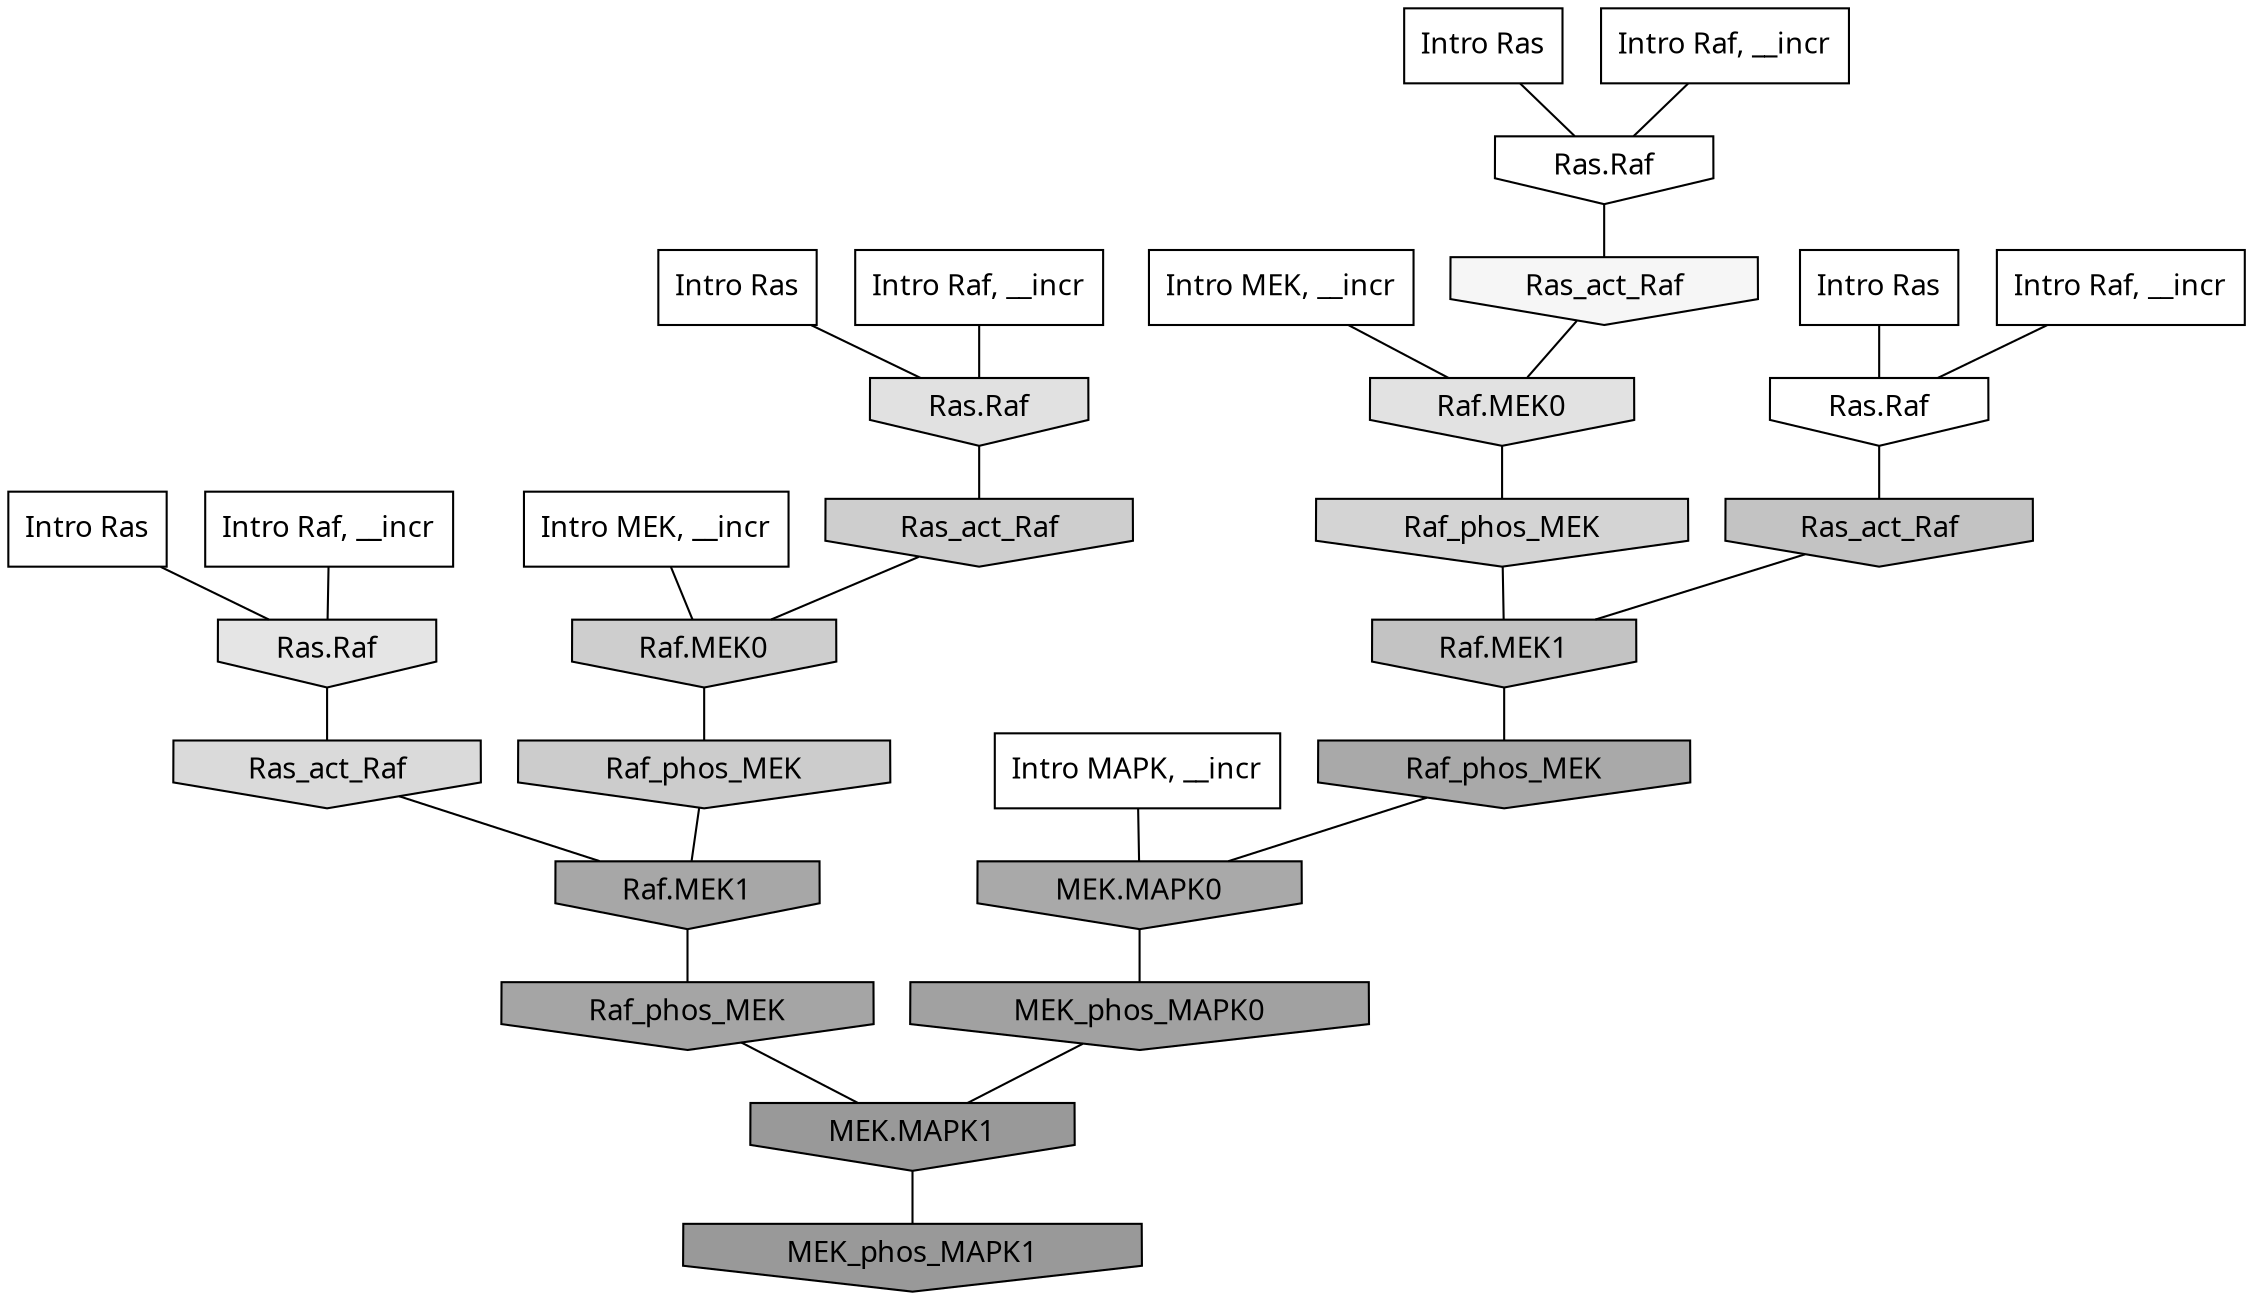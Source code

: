 digraph G{
  rankdir="TB";
  ranksep=0.30;
  node [fontname="CMU Serif"];
  edge [fontname="CMU Serif"];
  
  31 [label="Intro Ras", shape=rectangle, style=filled, fillcolor="0.000 0.000 1.000"]
  
  64 [label="Intro Ras", shape=rectangle, style=filled, fillcolor="0.000 0.000 1.000"]
  
  70 [label="Intro Ras", shape=rectangle, style=filled, fillcolor="0.000 0.000 1.000"]
  
  89 [label="Intro Ras", shape=rectangle, style=filled, fillcolor="0.000 0.000 1.000"]
  
  192 [label="Intro Raf, __incr", shape=rectangle, style=filled, fillcolor="0.000 0.000 1.000"]
  
  689 [label="Intro Raf, __incr", shape=rectangle, style=filled, fillcolor="0.000 0.000 1.000"]
  
  756 [label="Intro Raf, __incr", shape=rectangle, style=filled, fillcolor="0.000 0.000 1.000"]
  
  1070 [label="Intro Raf, __incr", shape=rectangle, style=filled, fillcolor="0.000 0.000 1.000"]
  
  1213 [label="Intro MEK, __incr", shape=rectangle, style=filled, fillcolor="0.000 0.000 1.000"]
  
  1379 [label="Intro MEK, __incr", shape=rectangle, style=filled, fillcolor="0.000 0.000 1.000"]
  
  2198 [label="Intro MAPK, __incr", shape=rectangle, style=filled, fillcolor="0.000 0.000 1.000"]
  
  3207 [label="Ras.Raf", shape=invhouse, style=filled, fillcolor="0.000 0.000 1.000"]
  
  3286 [label="Ras.Raf", shape=invhouse, style=filled, fillcolor="0.000 0.000 1.000"]
  
  3539 [label="Ras_act_Raf", shape=invhouse, style=filled, fillcolor="0.000 0.000 0.962"]
  
  4345 [label="Ras.Raf", shape=invhouse, style=filled, fillcolor="0.000 0.000 0.895"]
  
  4491 [label="Raf.MEK0", shape=invhouse, style=filled, fillcolor="0.000 0.000 0.886"]
  
  4538 [label="Ras.Raf", shape=invhouse, style=filled, fillcolor="0.000 0.000 0.882"]
  
  4992 [label="Ras_act_Raf", shape=invhouse, style=filled, fillcolor="0.000 0.000 0.852"]
  
  5409 [label="Raf_phos_MEK", shape=invhouse, style=filled, fillcolor="0.000 0.000 0.829"]
  
  5773 [label="Ras_act_Raf", shape=invhouse, style=filled, fillcolor="0.000 0.000 0.805"]
  
  5776 [label="Raf.MEK0", shape=invhouse, style=filled, fillcolor="0.000 0.000 0.805"]
  
  5929 [label="Raf_phos_MEK", shape=invhouse, style=filled, fillcolor="0.000 0.000 0.797"]
  
  6602 [label="Ras_act_Raf", shape=invhouse, style=filled, fillcolor="0.000 0.000 0.764"]
  
  6604 [label="Raf.MEK1", shape=invhouse, style=filled, fillcolor="0.000 0.000 0.764"]
  
  9903 [label="Raf_phos_MEK", shape=invhouse, style=filled, fillcolor="0.000 0.000 0.662"]
  
  9906 [label="MEK.MAPK0", shape=invhouse, style=filled, fillcolor="0.000 0.000 0.662"]
  
  10302 [label="Raf.MEK1", shape=invhouse, style=filled, fillcolor="0.000 0.000 0.653"]
  
  10578 [label="Raf_phos_MEK", shape=invhouse, style=filled, fillcolor="0.000 0.000 0.647"]
  
  11437 [label="MEK_phos_MAPK0", shape=invhouse, style=filled, fillcolor="0.000 0.000 0.629"]
  
  13061 [label="MEK.MAPK1", shape=invhouse, style=filled, fillcolor="0.000 0.000 0.600"]
  
  13072 [label="MEK_phos_MAPK1", shape=invhouse, style=filled, fillcolor="0.000 0.000 0.600"]
  
  
  13061 -> 13072 [dir=none, color="0.000 0.000 0.000"] 
  11437 -> 13061 [dir=none, color="0.000 0.000 0.000"] 
  10578 -> 13061 [dir=none, color="0.000 0.000 0.000"] 
  10302 -> 10578 [dir=none, color="0.000 0.000 0.000"] 
  9906 -> 11437 [dir=none, color="0.000 0.000 0.000"] 
  9903 -> 9906 [dir=none, color="0.000 0.000 0.000"] 
  6604 -> 9903 [dir=none, color="0.000 0.000 0.000"] 
  6602 -> 6604 [dir=none, color="0.000 0.000 0.000"] 
  5929 -> 10302 [dir=none, color="0.000 0.000 0.000"] 
  5776 -> 5929 [dir=none, color="0.000 0.000 0.000"] 
  5773 -> 5776 [dir=none, color="0.000 0.000 0.000"] 
  5409 -> 6604 [dir=none, color="0.000 0.000 0.000"] 
  4992 -> 10302 [dir=none, color="0.000 0.000 0.000"] 
  4538 -> 5773 [dir=none, color="0.000 0.000 0.000"] 
  4491 -> 5409 [dir=none, color="0.000 0.000 0.000"] 
  4345 -> 4992 [dir=none, color="0.000 0.000 0.000"] 
  3539 -> 4491 [dir=none, color="0.000 0.000 0.000"] 
  3286 -> 3539 [dir=none, color="0.000 0.000 0.000"] 
  3207 -> 6602 [dir=none, color="0.000 0.000 0.000"] 
  2198 -> 9906 [dir=none, color="0.000 0.000 0.000"] 
  1379 -> 4491 [dir=none, color="0.000 0.000 0.000"] 
  1213 -> 5776 [dir=none, color="0.000 0.000 0.000"] 
  1070 -> 4538 [dir=none, color="0.000 0.000 0.000"] 
  756 -> 3207 [dir=none, color="0.000 0.000 0.000"] 
  689 -> 3286 [dir=none, color="0.000 0.000 0.000"] 
  192 -> 4345 [dir=none, color="0.000 0.000 0.000"] 
  89 -> 3286 [dir=none, color="0.000 0.000 0.000"] 
  70 -> 3207 [dir=none, color="0.000 0.000 0.000"] 
  64 -> 4538 [dir=none, color="0.000 0.000 0.000"] 
  31 -> 4345 [dir=none, color="0.000 0.000 0.000"] 
  
  }
